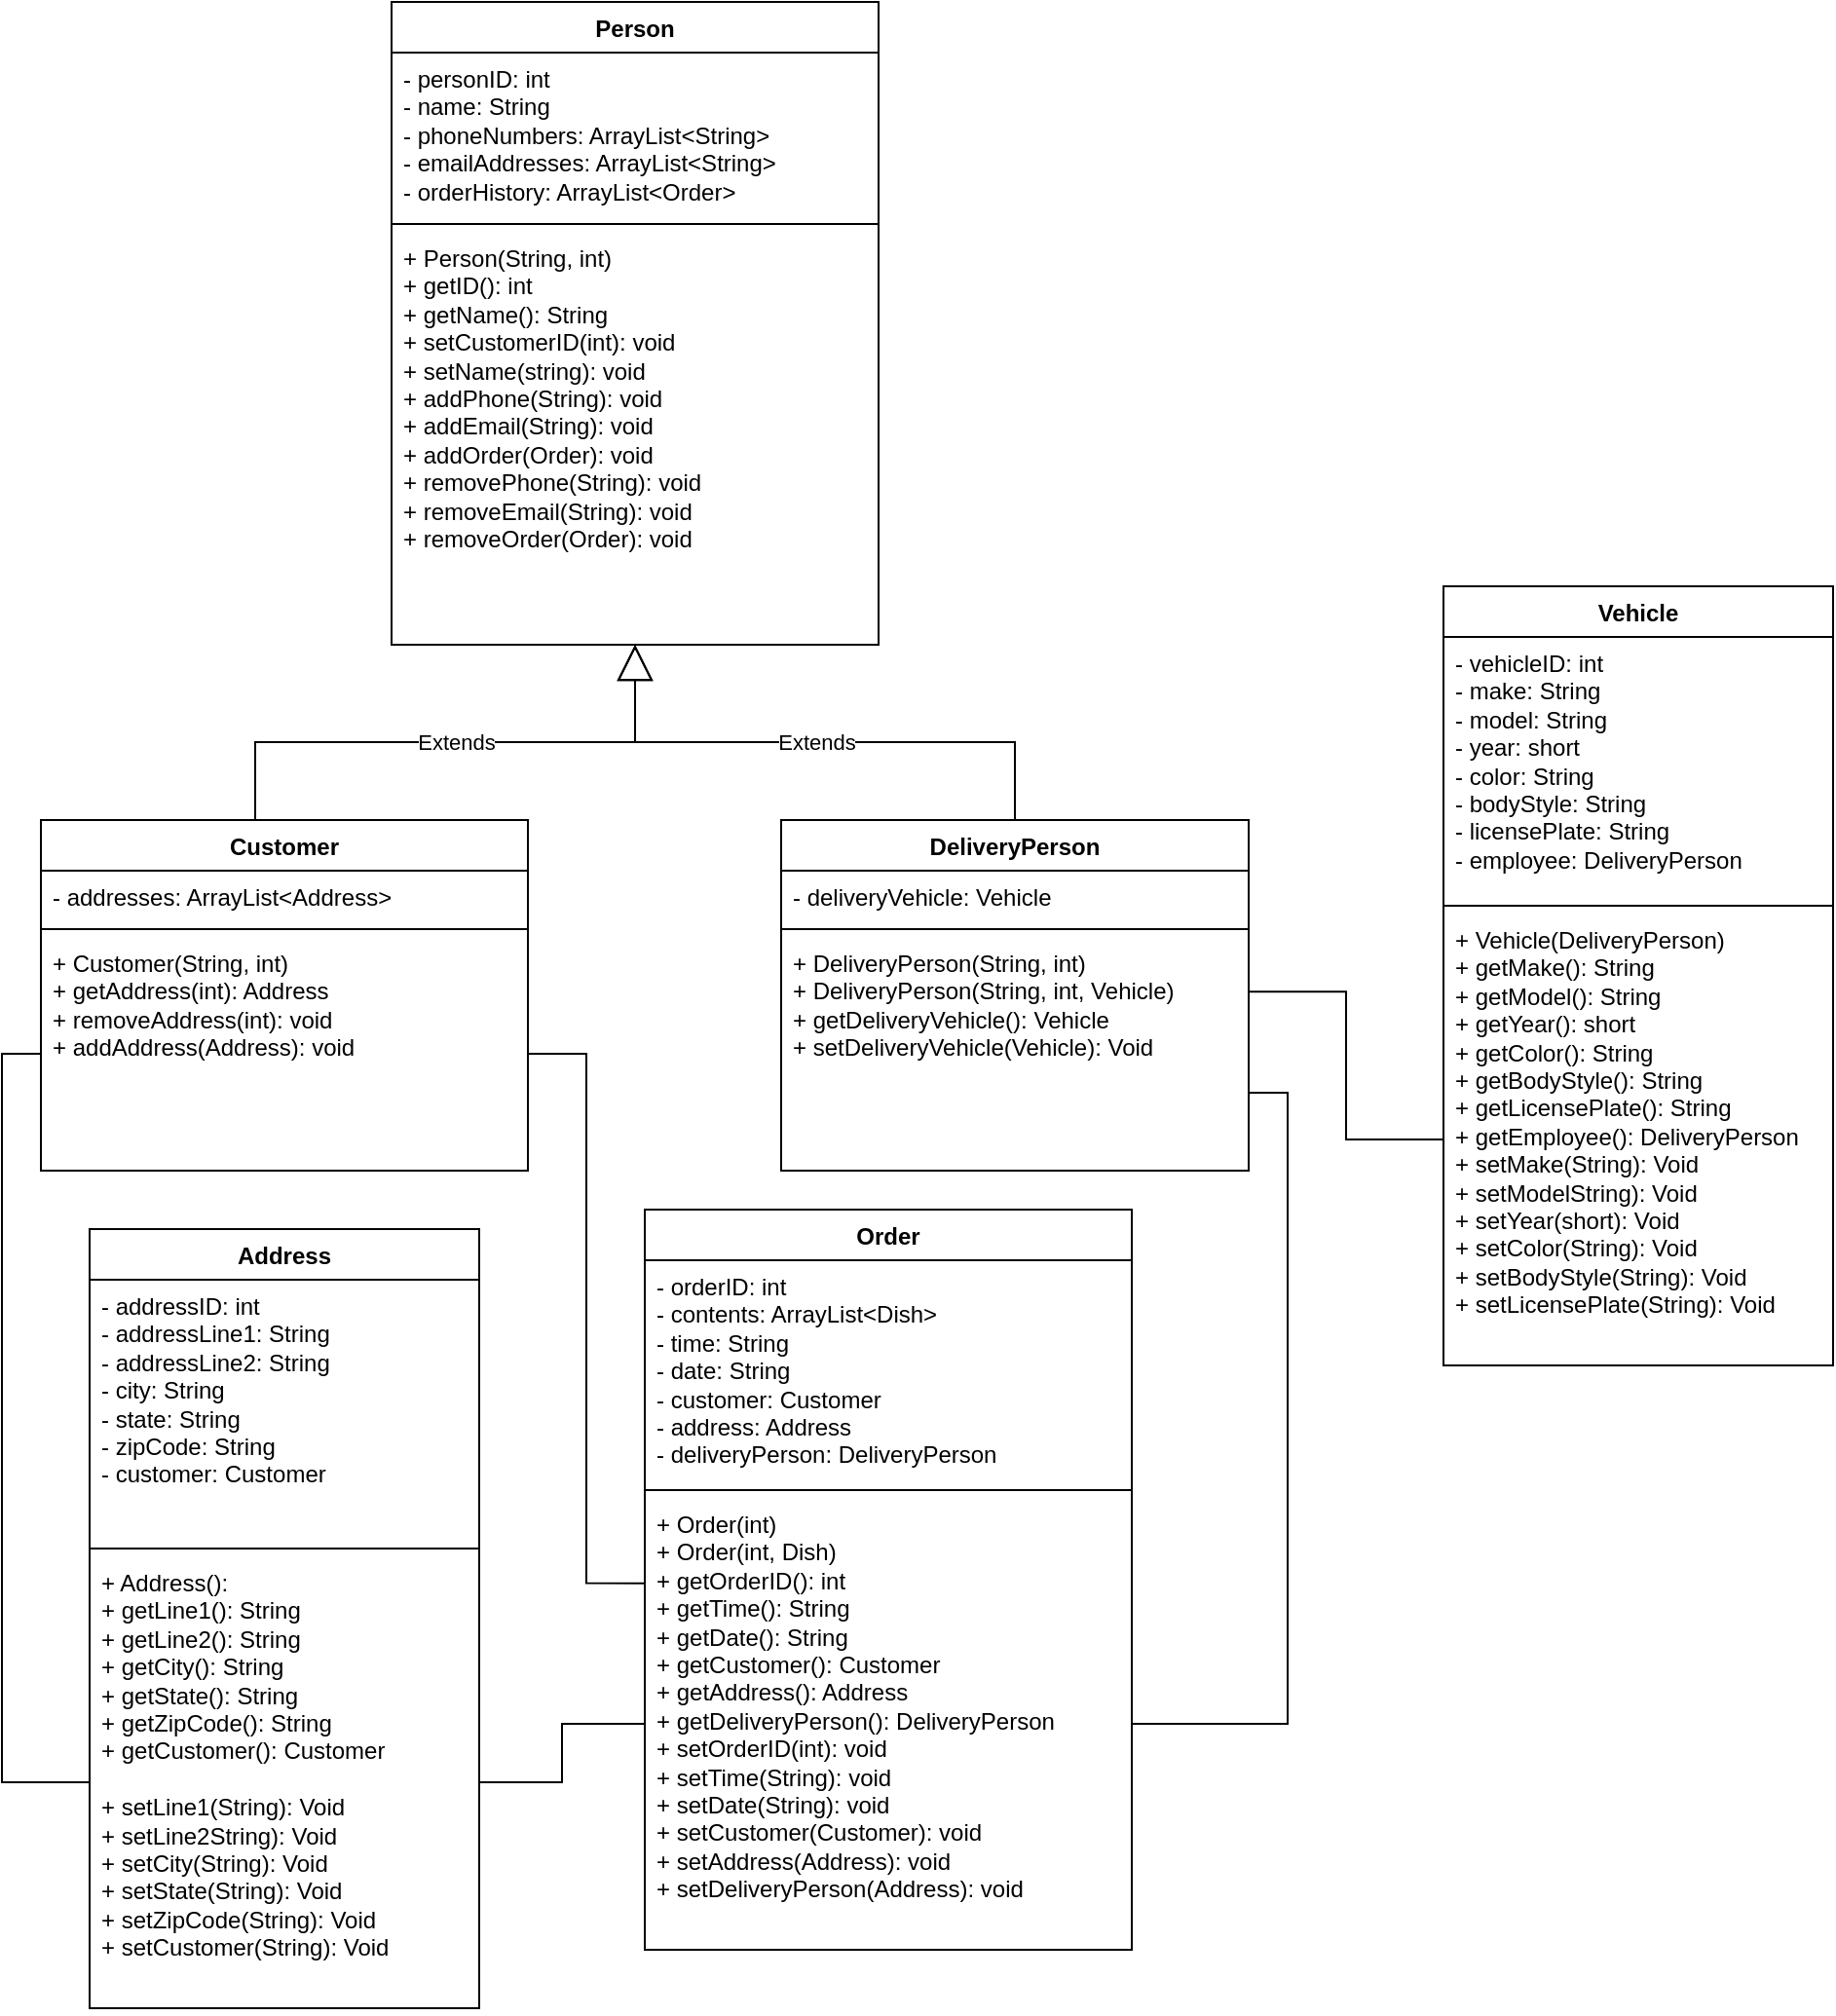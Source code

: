 <mxfile version="28.2.5">
  <diagram name="Page-1" id="2G-UBzK9TNp5vLxw_0e4">
    <mxGraphModel dx="3227" dy="2352" grid="1" gridSize="10" guides="1" tooltips="1" connect="1" arrows="1" fold="1" page="1" pageScale="1" pageWidth="850" pageHeight="1100" math="0" shadow="0">
      <root>
        <mxCell id="0" />
        <mxCell id="1" parent="0" />
        <mxCell id="qywuNPzPCbRa4dSA3wJB-5" value="Vehicle" style="swimlane;fontStyle=1;align=center;verticalAlign=top;childLayout=stackLayout;horizontal=1;startSize=26;horizontalStack=0;resizeParent=1;resizeParentMax=0;resizeLast=0;collapsible=1;marginBottom=0;whiteSpace=wrap;html=1;" parent="1" vertex="1">
          <mxGeometry x="100" width="200" height="400" as="geometry" />
        </mxCell>
        <mxCell id="qywuNPzPCbRa4dSA3wJB-6" value="- vehicleID: int&lt;div&gt;- make: String&lt;/div&gt;&lt;div&gt;- model: String&lt;/div&gt;&lt;div&gt;- year: short&lt;/div&gt;&lt;div&gt;- color: String&lt;/div&gt;&lt;div&gt;- bodyStyle: String&lt;/div&gt;&lt;div&gt;- licensePlate: String&lt;/div&gt;&lt;div&gt;- employee: DeliveryPerson&lt;/div&gt;" style="text;strokeColor=none;fillColor=none;align=left;verticalAlign=top;spacingLeft=4;spacingRight=4;overflow=hidden;rotatable=0;points=[[0,0.5],[1,0.5]];portConstraint=eastwest;whiteSpace=wrap;html=1;" parent="qywuNPzPCbRa4dSA3wJB-5" vertex="1">
          <mxGeometry y="26" width="200" height="134" as="geometry" />
        </mxCell>
        <mxCell id="qywuNPzPCbRa4dSA3wJB-7" value="" style="line;strokeWidth=1;fillColor=none;align=left;verticalAlign=middle;spacingTop=-1;spacingLeft=3;spacingRight=3;rotatable=0;labelPosition=right;points=[];portConstraint=eastwest;strokeColor=inherit;" parent="qywuNPzPCbRa4dSA3wJB-5" vertex="1">
          <mxGeometry y="160" width="200" height="8" as="geometry" />
        </mxCell>
        <mxCell id="qywuNPzPCbRa4dSA3wJB-8" value="+ Vehicle(DeliveryPerson)&lt;div&gt;+ getMake(): String&lt;/div&gt;&lt;div&gt;+ getModel(): String&lt;/div&gt;&lt;div&gt;+ getYear(): short&lt;/div&gt;&lt;div&gt;+ getColor(): String&lt;/div&gt;&lt;div&gt;+ getBodyStyle(): String&lt;/div&gt;&lt;div&gt;+ getLicensePlate(): String&lt;/div&gt;&lt;div&gt;+ getEmployee(): DeliveryPerson&lt;/div&gt;&lt;div&gt;+ setMake(String): Void&lt;/div&gt;&lt;div&gt;+ setModelString): Void&lt;/div&gt;&lt;div&gt;+ setYear(short): Void&lt;/div&gt;&lt;div&gt;+ setColor(String): Void&lt;/div&gt;&lt;div&gt;+ setBodyStyle(String): Void&lt;/div&gt;&lt;div&gt;+ setLicensePlate(String): Void&lt;/div&gt;&lt;div&gt;&lt;br&gt;&lt;/div&gt;" style="text;strokeColor=none;fillColor=none;align=left;verticalAlign=top;spacingLeft=4;spacingRight=4;overflow=hidden;rotatable=0;points=[[0,0.5],[1,0.5]];portConstraint=eastwest;whiteSpace=wrap;html=1;" parent="qywuNPzPCbRa4dSA3wJB-5" vertex="1">
          <mxGeometry y="168" width="200" height="232" as="geometry" />
        </mxCell>
        <mxCell id="qywuNPzPCbRa4dSA3wJB-9" value="Address" style="swimlane;fontStyle=1;align=center;verticalAlign=top;childLayout=stackLayout;horizontal=1;startSize=26;horizontalStack=0;resizeParent=1;resizeParentMax=0;resizeLast=0;collapsible=1;marginBottom=0;whiteSpace=wrap;html=1;" parent="1" vertex="1">
          <mxGeometry x="-595" y="330" width="200" height="400" as="geometry" />
        </mxCell>
        <mxCell id="qywuNPzPCbRa4dSA3wJB-10" value="- addressID: int&lt;div&gt;&lt;span style=&quot;background-color: transparent; color: light-dark(rgb(0, 0, 0), rgb(255, 255, 255));&quot;&gt;- addressLine1: String&lt;/span&gt;&lt;/div&gt;&lt;div&gt;&lt;span style=&quot;background-color: transparent; color: light-dark(rgb(0, 0, 0), rgb(255, 255, 255));&quot;&gt;- addressLine2: String&lt;/span&gt;&lt;/div&gt;&lt;div&gt;&lt;span style=&quot;background-color: transparent; color: light-dark(rgb(0, 0, 0), rgb(255, 255, 255));&quot;&gt;- city: String&lt;/span&gt;&lt;/div&gt;&lt;div&gt;&lt;span style=&quot;background-color: transparent; color: light-dark(rgb(0, 0, 0), rgb(255, 255, 255));&quot;&gt;- state: String&lt;/span&gt;&lt;/div&gt;&lt;div&gt;&lt;span style=&quot;background-color: transparent; color: light-dark(rgb(0, 0, 0), rgb(255, 255, 255));&quot;&gt;- zipCode: String&lt;/span&gt;&lt;/div&gt;&lt;div&gt;&lt;span style=&quot;background-color: transparent; color: light-dark(rgb(0, 0, 0), rgb(255, 255, 255));&quot;&gt;- customer: Customer&lt;/span&gt;&lt;/div&gt;" style="text;strokeColor=none;fillColor=none;align=left;verticalAlign=top;spacingLeft=4;spacingRight=4;overflow=hidden;rotatable=0;points=[[0,0.5],[1,0.5]];portConstraint=eastwest;whiteSpace=wrap;html=1;" parent="qywuNPzPCbRa4dSA3wJB-9" vertex="1">
          <mxGeometry y="26" width="200" height="134" as="geometry" />
        </mxCell>
        <mxCell id="qywuNPzPCbRa4dSA3wJB-11" value="" style="line;strokeWidth=1;fillColor=none;align=left;verticalAlign=middle;spacingTop=-1;spacingLeft=3;spacingRight=3;rotatable=0;labelPosition=right;points=[];portConstraint=eastwest;strokeColor=inherit;" parent="qywuNPzPCbRa4dSA3wJB-9" vertex="1">
          <mxGeometry y="160" width="200" height="8" as="geometry" />
        </mxCell>
        <mxCell id="qywuNPzPCbRa4dSA3wJB-12" value="+ Address():&lt;div&gt;+ getLine1(): String&lt;/div&gt;&lt;div&gt;+ getLine2(): String&lt;/div&gt;&lt;div&gt;+ getCity(): String&lt;/div&gt;&lt;div&gt;+ getState(): String&lt;/div&gt;&lt;div&gt;+ getZipCode(): String&lt;/div&gt;&lt;div&gt;+ getCustomer(): Customer&lt;/div&gt;&lt;div&gt;&lt;br&gt;&lt;/div&gt;&lt;div&gt;+ setLine1(String): Void&lt;/div&gt;&lt;div&gt;+ setLine2String): Void&lt;/div&gt;&lt;div&gt;+ setCity(String): Void&lt;/div&gt;&lt;div&gt;+ setState(String): Void&lt;/div&gt;&lt;div&gt;+ setZipCode(String): Void&lt;/div&gt;&lt;div&gt;+ setCustomer(String): Void&lt;/div&gt;&lt;div&gt;&lt;br&gt;&lt;/div&gt;" style="text;strokeColor=none;fillColor=none;align=left;verticalAlign=top;spacingLeft=4;spacingRight=4;overflow=hidden;rotatable=0;points=[[0,0.5],[1,0.5]];portConstraint=eastwest;whiteSpace=wrap;html=1;" parent="qywuNPzPCbRa4dSA3wJB-9" vertex="1">
          <mxGeometry y="168" width="200" height="232" as="geometry" />
        </mxCell>
        <mxCell id="qywuNPzPCbRa4dSA3wJB-17" value="Order" style="swimlane;fontStyle=1;align=center;verticalAlign=top;childLayout=stackLayout;horizontal=1;startSize=26;horizontalStack=0;resizeParent=1;resizeParentMax=0;resizeLast=0;collapsible=1;marginBottom=0;whiteSpace=wrap;html=1;" parent="1" vertex="1">
          <mxGeometry x="-310" y="320" width="250" height="380" as="geometry" />
        </mxCell>
        <mxCell id="qywuNPzPCbRa4dSA3wJB-18" value="&lt;div&gt;- orderID: int&lt;/div&gt;&lt;div&gt;- contents: ArrayList&amp;lt;Dish&amp;gt;&lt;/div&gt;&lt;div&gt;- time: String&lt;/div&gt;&lt;div&gt;- date: String&lt;/div&gt;&lt;div&gt;- customer: Customer&lt;/div&gt;&lt;div&gt;- address: Address&lt;/div&gt;&lt;div&gt;- deliveryPerson: DeliveryPerson&lt;/div&gt;" style="text;strokeColor=none;fillColor=none;align=left;verticalAlign=top;spacingLeft=4;spacingRight=4;overflow=hidden;rotatable=0;points=[[0,0.5],[1,0.5]];portConstraint=eastwest;whiteSpace=wrap;html=1;" parent="qywuNPzPCbRa4dSA3wJB-17" vertex="1">
          <mxGeometry y="26" width="250" height="114" as="geometry" />
        </mxCell>
        <mxCell id="qywuNPzPCbRa4dSA3wJB-19" value="" style="line;strokeWidth=1;fillColor=none;align=left;verticalAlign=middle;spacingTop=-1;spacingLeft=3;spacingRight=3;rotatable=0;labelPosition=right;points=[];portConstraint=eastwest;strokeColor=inherit;" parent="qywuNPzPCbRa4dSA3wJB-17" vertex="1">
          <mxGeometry y="140" width="250" height="8" as="geometry" />
        </mxCell>
        <mxCell id="qywuNPzPCbRa4dSA3wJB-20" value="+ Order(int)&lt;div&gt;+ Order(int, Dish)&lt;br&gt;&lt;div&gt;&lt;div&gt;+ getOrderID(): int&lt;/div&gt;&lt;div&gt;+ getTime(): String&lt;/div&gt;&lt;/div&gt;&lt;div&gt;+ getDate(): String&lt;/div&gt;&lt;div&gt;+ getCustomer(): Customer&lt;/div&gt;&lt;div&gt;+ getAddress(): Address&lt;/div&gt;&lt;div&gt;+ getDeliveryPerson(): DeliveryPerson&lt;/div&gt;&lt;div&gt;&lt;div&gt;&lt;div&gt;+ setOrderID(int): void&lt;/div&gt;&lt;div&gt;+ setTime(String): void&lt;/div&gt;&lt;/div&gt;&lt;div&gt;+ setDate(String): void&lt;/div&gt;&lt;div&gt;+ setCustomer(Customer): void&lt;/div&gt;&lt;div&gt;+ setAddress(Address): void&lt;/div&gt;&lt;div&gt;+ setDeliveryPerson(Address): void&lt;/div&gt;&lt;/div&gt;&lt;/div&gt;" style="text;strokeColor=none;fillColor=none;align=left;verticalAlign=top;spacingLeft=4;spacingRight=4;overflow=hidden;rotatable=0;points=[[0,0.5],[1,0.5]];portConstraint=eastwest;whiteSpace=wrap;html=1;" parent="qywuNPzPCbRa4dSA3wJB-17" vertex="1">
          <mxGeometry y="148" width="250" height="232" as="geometry" />
        </mxCell>
        <mxCell id="fJLxZldaC8GXOIMq1Dwn-1" value="Person" style="swimlane;fontStyle=1;align=center;verticalAlign=top;childLayout=stackLayout;horizontal=1;startSize=26;horizontalStack=0;resizeParent=1;resizeParentMax=0;resizeLast=0;collapsible=1;marginBottom=0;whiteSpace=wrap;html=1;" vertex="1" parent="1">
          <mxGeometry x="-440" y="-300" width="250" height="330" as="geometry" />
        </mxCell>
        <mxCell id="fJLxZldaC8GXOIMq1Dwn-2" value="&lt;div&gt;- personID: int&lt;/div&gt;&lt;div&gt;- name: String&lt;/div&gt;&lt;div&gt;- phoneNumbers: ArrayList&amp;lt;String&amp;gt;&lt;/div&gt;&lt;div&gt;- emailAddresses: ArrayList&amp;lt;String&amp;gt;&lt;/div&gt;&lt;div&gt;- orderHistory: ArrayList&amp;lt;Order&amp;gt;&lt;/div&gt;" style="text;strokeColor=none;fillColor=none;align=left;verticalAlign=top;spacingLeft=4;spacingRight=4;overflow=hidden;rotatable=0;points=[[0,0.5],[1,0.5]];portConstraint=eastwest;whiteSpace=wrap;html=1;" vertex="1" parent="fJLxZldaC8GXOIMq1Dwn-1">
          <mxGeometry y="26" width="250" height="84" as="geometry" />
        </mxCell>
        <mxCell id="fJLxZldaC8GXOIMq1Dwn-3" value="" style="line;strokeWidth=1;fillColor=none;align=left;verticalAlign=middle;spacingTop=-1;spacingLeft=3;spacingRight=3;rotatable=0;labelPosition=right;points=[];portConstraint=eastwest;strokeColor=inherit;" vertex="1" parent="fJLxZldaC8GXOIMq1Dwn-1">
          <mxGeometry y="110" width="250" height="8" as="geometry" />
        </mxCell>
        <mxCell id="fJLxZldaC8GXOIMq1Dwn-4" value="+ Person(String, int)&lt;div&gt;&lt;div&gt;+ getID(): int&lt;/div&gt;&lt;div&gt;+ getName(): String&lt;/div&gt;&lt;/div&gt;&lt;div&gt;&lt;span style=&quot;background-color: transparent; color: light-dark(rgb(0, 0, 0), rgb(255, 255, 255));&quot;&gt;+ setCustomerID(int): void&lt;/span&gt;&lt;/div&gt;&lt;div&gt;+ setName(string): void&lt;/div&gt;&lt;div&gt;+ addPhone(String): void&lt;/div&gt;&lt;div&gt;+ addEmail(String): void&lt;/div&gt;&lt;div&gt;+ addOrder(Order): void&lt;/div&gt;&lt;div&gt;+ removePhone(String): void&lt;/div&gt;&lt;div&gt;+ removeEmail(String): void&lt;/div&gt;&lt;div&gt;+ removeOrder(Order): void&lt;/div&gt;&lt;div&gt;&lt;br&gt;&lt;/div&gt;" style="text;strokeColor=none;fillColor=none;align=left;verticalAlign=top;spacingLeft=4;spacingRight=4;overflow=hidden;rotatable=0;points=[[0,0.5],[1,0.5]];portConstraint=eastwest;whiteSpace=wrap;html=1;" vertex="1" parent="fJLxZldaC8GXOIMq1Dwn-1">
          <mxGeometry y="118" width="250" height="212" as="geometry" />
        </mxCell>
        <mxCell id="fJLxZldaC8GXOIMq1Dwn-12" value="DeliveryPerson" style="swimlane;fontStyle=1;align=center;verticalAlign=top;childLayout=stackLayout;horizontal=1;startSize=26;horizontalStack=0;resizeParent=1;resizeParentMax=0;resizeLast=0;collapsible=1;marginBottom=0;whiteSpace=wrap;html=1;" vertex="1" parent="1">
          <mxGeometry x="-240" y="120" width="240" height="180" as="geometry" />
        </mxCell>
        <mxCell id="fJLxZldaC8GXOIMq1Dwn-13" value="- deliveryVehicle: Vehicle" style="text;strokeColor=none;fillColor=none;align=left;verticalAlign=top;spacingLeft=4;spacingRight=4;overflow=hidden;rotatable=0;points=[[0,0.5],[1,0.5]];portConstraint=eastwest;whiteSpace=wrap;html=1;" vertex="1" parent="fJLxZldaC8GXOIMq1Dwn-12">
          <mxGeometry y="26" width="240" height="26" as="geometry" />
        </mxCell>
        <mxCell id="fJLxZldaC8GXOIMq1Dwn-14" value="" style="line;strokeWidth=1;fillColor=none;align=left;verticalAlign=middle;spacingTop=-1;spacingLeft=3;spacingRight=3;rotatable=0;labelPosition=right;points=[];portConstraint=eastwest;strokeColor=inherit;" vertex="1" parent="fJLxZldaC8GXOIMq1Dwn-12">
          <mxGeometry y="52" width="240" height="8" as="geometry" />
        </mxCell>
        <mxCell id="fJLxZldaC8GXOIMq1Dwn-15" value="+ DeliveryPerson(String, int)&lt;div&gt;+ DeliveryPerson(String, int, Vehicle)&lt;/div&gt;&lt;div&gt;+ getDeliveryVehicle(): Vehicle&lt;/div&gt;&lt;div&gt;+ setDeliveryVehicle(Vehicle): Void&lt;/div&gt;" style="text;strokeColor=none;fillColor=none;align=left;verticalAlign=top;spacingLeft=4;spacingRight=4;overflow=hidden;rotatable=0;points=[[0,0.5],[1,0.5]];portConstraint=eastwest;whiteSpace=wrap;html=1;" vertex="1" parent="fJLxZldaC8GXOIMq1Dwn-12">
          <mxGeometry y="60" width="240" height="120" as="geometry" />
        </mxCell>
        <mxCell id="fJLxZldaC8GXOIMq1Dwn-16" value="Customer" style="swimlane;fontStyle=1;align=center;verticalAlign=top;childLayout=stackLayout;horizontal=1;startSize=26;horizontalStack=0;resizeParent=1;resizeParentMax=0;resizeLast=0;collapsible=1;marginBottom=0;whiteSpace=wrap;html=1;" vertex="1" parent="1">
          <mxGeometry x="-620" y="120" width="250" height="180" as="geometry" />
        </mxCell>
        <mxCell id="fJLxZldaC8GXOIMq1Dwn-17" value="- addresses: ArrayList&amp;lt;Address&amp;gt;" style="text;strokeColor=none;fillColor=none;align=left;verticalAlign=top;spacingLeft=4;spacingRight=4;overflow=hidden;rotatable=0;points=[[0,0.5],[1,0.5]];portConstraint=eastwest;whiteSpace=wrap;html=1;" vertex="1" parent="fJLxZldaC8GXOIMq1Dwn-16">
          <mxGeometry y="26" width="250" height="26" as="geometry" />
        </mxCell>
        <mxCell id="fJLxZldaC8GXOIMq1Dwn-18" value="" style="line;strokeWidth=1;fillColor=none;align=left;verticalAlign=middle;spacingTop=-1;spacingLeft=3;spacingRight=3;rotatable=0;labelPosition=right;points=[];portConstraint=eastwest;strokeColor=inherit;" vertex="1" parent="fJLxZldaC8GXOIMq1Dwn-16">
          <mxGeometry y="52" width="250" height="8" as="geometry" />
        </mxCell>
        <mxCell id="fJLxZldaC8GXOIMq1Dwn-19" value="+ Customer(String, int)&lt;div&gt;+ getAddress(int): Address&lt;/div&gt;&lt;div&gt;+ removeAddress(int): void&lt;br&gt;&lt;div&gt;+ addAddress(Address): void&lt;/div&gt;&lt;div&gt;&lt;br&gt;&lt;div&gt;&lt;br&gt;&lt;/div&gt;&lt;/div&gt;&lt;/div&gt;" style="text;strokeColor=none;fillColor=none;align=left;verticalAlign=top;spacingLeft=4;spacingRight=4;overflow=hidden;rotatable=0;points=[[0,0.5],[1,0.5]];portConstraint=eastwest;whiteSpace=wrap;html=1;" vertex="1" parent="fJLxZldaC8GXOIMq1Dwn-16">
          <mxGeometry y="60" width="250" height="120" as="geometry" />
        </mxCell>
        <mxCell id="fJLxZldaC8GXOIMq1Dwn-20" value="Extends" style="endArrow=block;endSize=16;endFill=0;html=1;rounded=0;exitX=0.44;exitY=0;exitDx=0;exitDy=0;exitPerimeter=0;" edge="1" parent="1" source="fJLxZldaC8GXOIMq1Dwn-16" target="fJLxZldaC8GXOIMq1Dwn-4">
          <mxGeometry width="160" relative="1" as="geometry">
            <mxPoint x="-250" y="50" as="sourcePoint" />
            <mxPoint x="-320" y="30" as="targetPoint" />
            <Array as="points">
              <mxPoint x="-510" y="80" />
              <mxPoint x="-315" y="80" />
            </Array>
          </mxGeometry>
        </mxCell>
        <mxCell id="fJLxZldaC8GXOIMq1Dwn-21" value="Extends" style="endArrow=block;endSize=16;endFill=0;html=1;rounded=0;exitX=0.5;exitY=0;exitDx=0;exitDy=0;" edge="1" parent="1" source="fJLxZldaC8GXOIMq1Dwn-12" target="fJLxZldaC8GXOIMq1Dwn-4">
          <mxGeometry width="160" relative="1" as="geometry">
            <mxPoint x="-250" y="50" as="sourcePoint" />
            <mxPoint x="-320" y="40" as="targetPoint" />
            <Array as="points">
              <mxPoint x="-120" y="80" />
              <mxPoint x="-315" y="80" />
            </Array>
          </mxGeometry>
        </mxCell>
        <mxCell id="fJLxZldaC8GXOIMq1Dwn-32" style="edgeStyle=orthogonalEdgeStyle;rounded=0;orthogonalLoop=1;jettySize=auto;html=1;exitX=0.999;exitY=0.234;exitDx=0;exitDy=0;entryX=0;entryY=0.5;entryDx=0;entryDy=0;endArrow=none;endFill=0;exitPerimeter=0;" edge="1" parent="1" source="fJLxZldaC8GXOIMq1Dwn-15" target="qywuNPzPCbRa4dSA3wJB-8">
          <mxGeometry relative="1" as="geometry" />
        </mxCell>
        <mxCell id="fJLxZldaC8GXOIMq1Dwn-34" style="edgeStyle=orthogonalEdgeStyle;rounded=0;orthogonalLoop=1;jettySize=auto;html=1;exitX=0;exitY=0.5;exitDx=0;exitDy=0;entryX=0;entryY=0.5;entryDx=0;entryDy=0;endArrow=none;endFill=0;" edge="1" parent="1" source="fJLxZldaC8GXOIMq1Dwn-19" target="qywuNPzPCbRa4dSA3wJB-12">
          <mxGeometry relative="1" as="geometry" />
        </mxCell>
        <mxCell id="fJLxZldaC8GXOIMq1Dwn-35" style="edgeStyle=orthogonalEdgeStyle;rounded=0;orthogonalLoop=1;jettySize=auto;html=1;exitX=1;exitY=0.5;exitDx=0;exitDy=0;entryX=0.001;entryY=0.189;entryDx=0;entryDy=0;endArrow=none;endFill=0;entryPerimeter=0;" edge="1" parent="1" source="fJLxZldaC8GXOIMq1Dwn-19" target="qywuNPzPCbRa4dSA3wJB-20">
          <mxGeometry relative="1" as="geometry" />
        </mxCell>
        <mxCell id="fJLxZldaC8GXOIMq1Dwn-36" style="edgeStyle=orthogonalEdgeStyle;rounded=0;orthogonalLoop=1;jettySize=auto;html=1;exitX=1;exitY=0.667;exitDx=0;exitDy=0;entryX=1;entryY=0.5;entryDx=0;entryDy=0;endArrow=none;endFill=0;exitPerimeter=0;" edge="1" parent="1" source="fJLxZldaC8GXOIMq1Dwn-15" target="qywuNPzPCbRa4dSA3wJB-20">
          <mxGeometry relative="1" as="geometry" />
        </mxCell>
        <mxCell id="fJLxZldaC8GXOIMq1Dwn-38" style="edgeStyle=orthogonalEdgeStyle;rounded=0;orthogonalLoop=1;jettySize=auto;html=1;exitX=1;exitY=0.5;exitDx=0;exitDy=0;entryX=0;entryY=0.5;entryDx=0;entryDy=0;endArrow=none;endFill=0;" edge="1" parent="1" source="qywuNPzPCbRa4dSA3wJB-12" target="qywuNPzPCbRa4dSA3wJB-20">
          <mxGeometry relative="1" as="geometry" />
        </mxCell>
      </root>
    </mxGraphModel>
  </diagram>
</mxfile>
